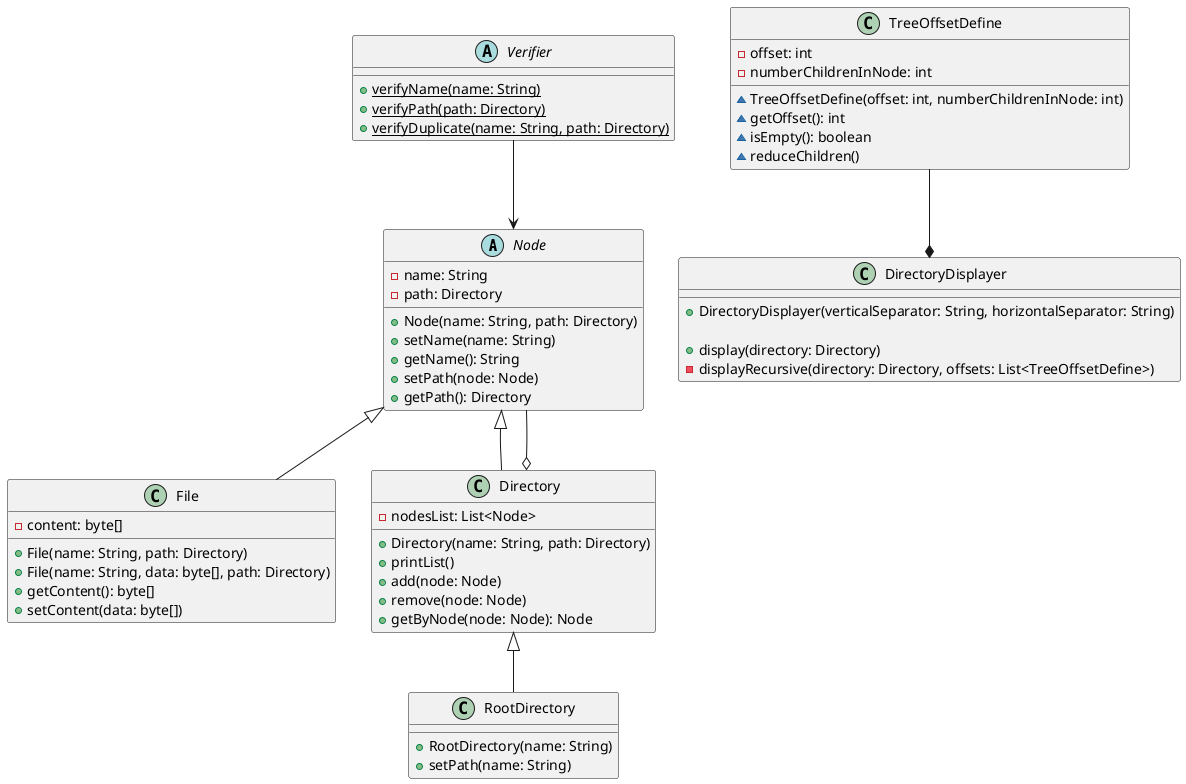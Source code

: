 @startuml

abstract class Node {
    - name: String
    - path: Directory

    + Node(name: String, path: Directory)
    + setName(name: String)
    + getName(): String
    + setPath(node: Node)
    + getPath(): Directory
}

class File extends Node {
    - content: byte[]

    + File(name: String, path: Directory)
    + File(name: String, data: byte[], path: Directory)
    + getContent(): byte[]
    + setContent(data: byte[])
}

class Directory extends Node {
    - nodesList: List<Node>

    + Directory(name: String, path: Directory)
    + printList()
    + add(node: Node)
    + remove(node: Node)
    + getByNode(node: Node): Node
}

Node --o Directory

class RootDirectory extends Directory {
    + RootDirectory(name: String)
    + setPath(name: String)
}

abstract class Verifier {
    + {static} verifyName(name: String)
    + {static} verifyPath(path: Directory)
    + {static} verifyDuplicate(name: String, path: Directory)
}

Verifier --> Node

class DirectoryDisplayer {
    + DirectoryDisplayer(verticalSeparator: String, horizontalSeparator: String)

    + display(directory: Directory)
    - displayRecursive(directory: Directory, offsets: List<TreeOffsetDefine>)
}

class TreeOffsetDefine {
    - offset: int
    - numberChildrenInNode: int

    ~ TreeOffsetDefine(offset: int, numberChildrenInNode: int)
    ~ getOffset(): int
    ~ isEmpty(): boolean
    ~ reduceChildren()

}

TreeOffsetDefine --* DirectoryDisplayer


@enduml

root -> folder1, folder2
folder1 -> folder3
folder3 -> plik
